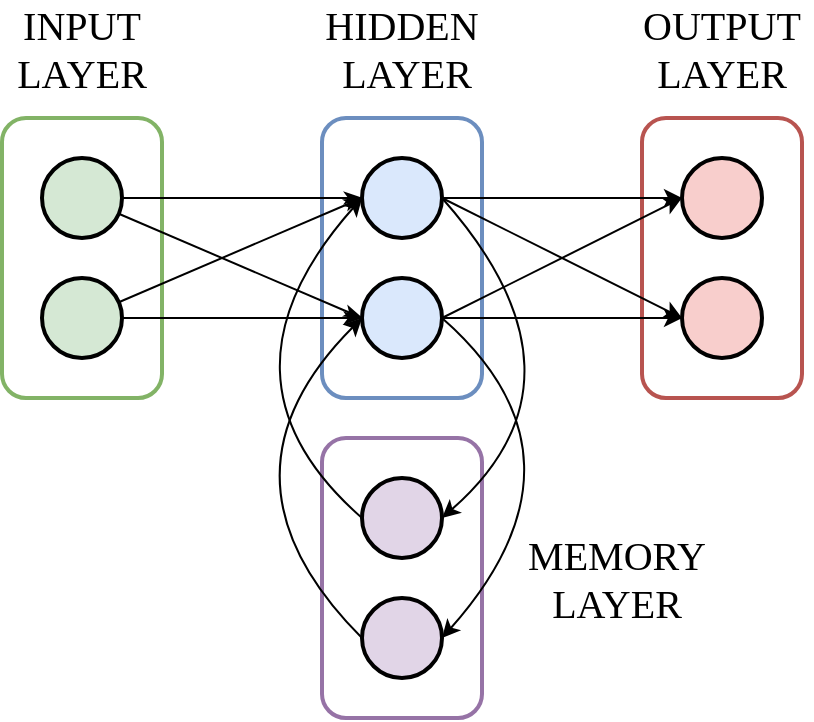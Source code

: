 <mxfile version="17.2.1" type="device"><diagram id="3gE9OiraH21GJK8z_dfZ" name="Page-1"><mxGraphModel dx="1038" dy="513" grid="1" gridSize="10" guides="1" tooltips="1" connect="1" arrows="1" fold="1" page="1" pageScale="1" pageWidth="827" pageHeight="1169" math="0" shadow="0"><root><mxCell id="0"/><mxCell id="1" parent="0"/><mxCell id="aHfuixcdsUa5UXl1CN28-52" value="" style="rounded=1;whiteSpace=wrap;html=1;fillColor=none;strokeColor=#b85450;strokeWidth=2;" parent="1" vertex="1"><mxGeometry x="460" y="80" width="80" height="140" as="geometry"/></mxCell><mxCell id="aHfuixcdsUa5UXl1CN28-50" value="" style="rounded=1;whiteSpace=wrap;html=1;fillColor=none;strokeColor=#6c8ebf;strokeWidth=2;" parent="1" vertex="1"><mxGeometry x="300" y="80" width="80" height="140" as="geometry"/></mxCell><mxCell id="aHfuixcdsUa5UXl1CN28-49" value="" style="rounded=1;whiteSpace=wrap;html=1;fillColor=none;strokeColor=#82b366;strokeWidth=2;" parent="1" vertex="1"><mxGeometry x="140" y="80" width="80" height="140" as="geometry"/></mxCell><mxCell id="aHfuixcdsUa5UXl1CN28-5" style="rounded=0;orthogonalLoop=1;jettySize=auto;html=1;entryX=0;entryY=0.5;entryDx=0;entryDy=0;endArrow=classicThin;endFill=1;" parent="1" source="aHfuixcdsUa5UXl1CN28-1" target="aHfuixcdsUa5UXl1CN28-6" edge="1"><mxGeometry relative="1" as="geometry"><mxPoint x="240" y="180" as="targetPoint"/></mxGeometry></mxCell><mxCell id="aHfuixcdsUa5UXl1CN28-24" style="rounded=0;orthogonalLoop=1;jettySize=auto;html=1;entryX=0;entryY=0.5;entryDx=0;entryDy=0;endArrow=classicThin;endFill=1;" parent="1" source="aHfuixcdsUa5UXl1CN28-1" target="aHfuixcdsUa5UXl1CN28-22" edge="1"><mxGeometry relative="1" as="geometry"/></mxCell><mxCell id="aHfuixcdsUa5UXl1CN28-1" value="" style="ellipse;whiteSpace=wrap;html=1;aspect=fixed;fillColor=#d5e8d4;strokeColor=#000000;strokeWidth=2;" parent="1" vertex="1"><mxGeometry x="160" y="100" width="40" height="40" as="geometry"/></mxCell><mxCell id="aHfuixcdsUa5UXl1CN28-6" value="" style="ellipse;whiteSpace=wrap;html=1;aspect=fixed;fillColor=#dae8fc;strokeColor=#000000;strokeWidth=2;" parent="1" vertex="1"><mxGeometry x="320" y="160" width="40" height="40" as="geometry"/></mxCell><mxCell id="aHfuixcdsUa5UXl1CN28-9" style="rounded=0;orthogonalLoop=1;jettySize=auto;html=1;entryX=0;entryY=0.5;entryDx=0;entryDy=0;exitX=1;exitY=0.5;exitDx=0;exitDy=0;" parent="1" source="aHfuixcdsUa5UXl1CN28-6" target="aHfuixcdsUa5UXl1CN28-10" edge="1"><mxGeometry relative="1" as="geometry"><mxPoint x="640" y="180" as="targetPoint"/><mxPoint x="520" y="180" as="sourcePoint"/></mxGeometry></mxCell><mxCell id="aHfuixcdsUa5UXl1CN28-10" value="" style="ellipse;whiteSpace=wrap;html=1;aspect=fixed;fillColor=#f8cecc;strokeColor=#000000;strokeWidth=2;" parent="1" vertex="1"><mxGeometry x="480" y="100" width="40" height="40" as="geometry"/></mxCell><mxCell id="aHfuixcdsUa5UXl1CN28-27" style="rounded=0;orthogonalLoop=1;jettySize=auto;html=1;entryX=0;entryY=0.5;entryDx=0;entryDy=0;endArrow=classicThin;endFill=1;" parent="1" source="aHfuixcdsUa5UXl1CN28-12" target="aHfuixcdsUa5UXl1CN28-22" edge="1"><mxGeometry relative="1" as="geometry"/></mxCell><mxCell id="aHfuixcdsUa5UXl1CN28-28" style="rounded=0;orthogonalLoop=1;jettySize=auto;html=1;entryX=0;entryY=0.5;entryDx=0;entryDy=0;endArrow=classicThin;endFill=1;" parent="1" source="aHfuixcdsUa5UXl1CN28-12" target="aHfuixcdsUa5UXl1CN28-6" edge="1"><mxGeometry relative="1" as="geometry"/></mxCell><mxCell id="aHfuixcdsUa5UXl1CN28-12" value="" style="ellipse;whiteSpace=wrap;html=1;aspect=fixed;fillColor=#d5e8d4;strokeColor=#000000;strokeWidth=2;" parent="1" vertex="1"><mxGeometry x="160" y="160" width="40" height="40" as="geometry"/></mxCell><mxCell id="aHfuixcdsUa5UXl1CN28-17" value="" style="ellipse;whiteSpace=wrap;html=1;aspect=fixed;fillColor=#f8cecc;strokeColor=#000000;strokeWidth=2;" parent="1" vertex="1"><mxGeometry x="480" y="160" width="40" height="40" as="geometry"/></mxCell><mxCell id="aHfuixcdsUa5UXl1CN28-22" value="" style="ellipse;whiteSpace=wrap;html=1;aspect=fixed;fillColor=#dae8fc;strokeColor=#000000;strokeWidth=2;" parent="1" vertex="1"><mxGeometry x="320" y="100" width="40" height="40" as="geometry"/></mxCell><mxCell id="aHfuixcdsUa5UXl1CN28-43" style="rounded=0;orthogonalLoop=1;jettySize=auto;html=1;entryX=0;entryY=0.5;entryDx=0;entryDy=0;exitX=1;exitY=0.5;exitDx=0;exitDy=0;" parent="1" source="aHfuixcdsUa5UXl1CN28-22" target="aHfuixcdsUa5UXl1CN28-10" edge="1"><mxGeometry relative="1" as="geometry"><mxPoint x="518.383" y="127.878" as="sourcePoint"/></mxGeometry></mxCell><mxCell id="aHfuixcdsUa5UXl1CN28-44" style="rounded=0;orthogonalLoop=1;jettySize=auto;html=1;entryX=0;entryY=0.5;entryDx=0;entryDy=0;exitX=1;exitY=0.5;exitDx=0;exitDy=0;" parent="1" source="aHfuixcdsUa5UXl1CN28-22" target="aHfuixcdsUa5UXl1CN28-17" edge="1"><mxGeometry relative="1" as="geometry"><mxPoint x="515.185" y="133.016" as="sourcePoint"/></mxGeometry></mxCell><mxCell id="aHfuixcdsUa5UXl1CN28-53" value="INPUT LAYER" style="text;html=1;strokeColor=none;fillColor=none;align=center;verticalAlign=middle;whiteSpace=wrap;rounded=0;fontFamily=Times New Roman;fontSize=20;" parent="1" vertex="1"><mxGeometry x="145" y="30" width="70" height="30" as="geometry"/></mxCell><mxCell id="aHfuixcdsUa5UXl1CN28-54" value="HIDDEN&lt;br&gt;&amp;nbsp;LAYER" style="text;html=1;strokeColor=none;fillColor=none;align=center;verticalAlign=middle;whiteSpace=wrap;rounded=0;fontFamily=Times New Roman;fontSize=20;" parent="1" vertex="1"><mxGeometry x="251.25" y="30" width="177.5" height="30" as="geometry"/></mxCell><mxCell id="aHfuixcdsUa5UXl1CN28-56" value="OUTPUT LAYER" style="text;html=1;strokeColor=none;fillColor=none;align=center;verticalAlign=middle;whiteSpace=wrap;rounded=0;fontFamily=Times New Roman;fontSize=20;" parent="1" vertex="1"><mxGeometry x="455" y="30" width="90" height="30" as="geometry"/></mxCell><mxCell id="Oop2AHy63VZInqdKVhEj-2" value="" style="rounded=1;whiteSpace=wrap;html=1;fillColor=none;strokeColor=#9673a6;strokeWidth=2;" parent="1" vertex="1"><mxGeometry x="300" y="240" width="80" height="140" as="geometry"/></mxCell><mxCell id="Oop2AHy63VZInqdKVhEj-5" value="" style="ellipse;whiteSpace=wrap;html=1;aspect=fixed;fillColor=#e1d5e7;strokeColor=#000000;strokeWidth=2;" parent="1" vertex="1"><mxGeometry x="320" y="320" width="40" height="40" as="geometry"/></mxCell><mxCell id="Oop2AHy63VZInqdKVhEj-9" value="" style="ellipse;whiteSpace=wrap;html=1;aspect=fixed;fillColor=#e1d5e7;strokeColor=#000000;strokeWidth=2;" parent="1" vertex="1"><mxGeometry x="320" y="260" width="40" height="40" as="geometry"/></mxCell><mxCell id="Oop2AHy63VZInqdKVhEj-13" style="rounded=0;orthogonalLoop=1;jettySize=auto;html=1;entryX=0;entryY=0.5;entryDx=0;entryDy=0;exitX=1;exitY=0.5;exitDx=0;exitDy=0;" parent="1" source="aHfuixcdsUa5UXl1CN28-6" target="aHfuixcdsUa5UXl1CN28-17" edge="1"><mxGeometry relative="1" as="geometry"><mxPoint x="370" y="130" as="sourcePoint"/><mxPoint x="650" y="250" as="targetPoint"/></mxGeometry></mxCell><mxCell id="Oop2AHy63VZInqdKVhEj-18" value="" style="curved=1;endArrow=classic;html=1;rounded=0;exitX=1;exitY=0.5;exitDx=0;exitDy=0;entryX=1;entryY=0.5;entryDx=0;entryDy=0;" parent="1" source="aHfuixcdsUa5UXl1CN28-22" target="Oop2AHy63VZInqdKVhEj-9" edge="1"><mxGeometry width="50" height="50" relative="1" as="geometry"><mxPoint x="500" y="350" as="sourcePoint"/><mxPoint x="550" y="300" as="targetPoint"/><Array as="points"><mxPoint x="440" y="210"/></Array></mxGeometry></mxCell><mxCell id="Oop2AHy63VZInqdKVhEj-20" value="" style="curved=1;endArrow=classic;html=1;rounded=0;exitX=0;exitY=0.5;exitDx=0;exitDy=0;entryX=0;entryY=0.5;entryDx=0;entryDy=0;" parent="1" source="Oop2AHy63VZInqdKVhEj-5" target="aHfuixcdsUa5UXl1CN28-6" edge="1"><mxGeometry width="50" height="50" relative="1" as="geometry"><mxPoint x="220" y="250" as="sourcePoint"/><mxPoint x="220" y="470" as="targetPoint"/><Array as="points"><mxPoint x="240" y="260"/></Array></mxGeometry></mxCell><mxCell id="Oop2AHy63VZInqdKVhEj-23" value="" style="curved=1;endArrow=classic;html=1;rounded=0;exitX=1;exitY=0.5;exitDx=0;exitDy=0;entryX=1;entryY=0.5;entryDx=0;entryDy=0;" parent="1" source="aHfuixcdsUa5UXl1CN28-6" target="Oop2AHy63VZInqdKVhEj-5" edge="1"><mxGeometry width="50" height="50" relative="1" as="geometry"><mxPoint x="370" y="190" as="sourcePoint"/><mxPoint x="370" y="290" as="targetPoint"/><Array as="points"><mxPoint x="440" y="250"/></Array></mxGeometry></mxCell><mxCell id="Oop2AHy63VZInqdKVhEj-25" value="" style="curved=1;endArrow=classic;html=1;rounded=0;exitX=0;exitY=0.5;exitDx=0;exitDy=0;entryX=0;entryY=0.5;entryDx=0;entryDy=0;" parent="1" source="Oop2AHy63VZInqdKVhEj-9" target="aHfuixcdsUa5UXl1CN28-22" edge="1"><mxGeometry width="50" height="50" relative="1" as="geometry"><mxPoint x="330" y="350" as="sourcePoint"/><mxPoint x="330" y="130" as="targetPoint"/><Array as="points"><mxPoint x="240" y="210"/></Array></mxGeometry></mxCell><mxCell id="Oop2AHy63VZInqdKVhEj-27" value="MEMORY LAYER" style="text;html=1;strokeColor=none;fillColor=none;align=center;verticalAlign=middle;whiteSpace=wrap;rounded=0;fontFamily=Times New Roman;fontSize=20;" parent="1" vertex="1"><mxGeometry x="400" y="295" width="95" height="30" as="geometry"/></mxCell></root></mxGraphModel></diagram></mxfile>